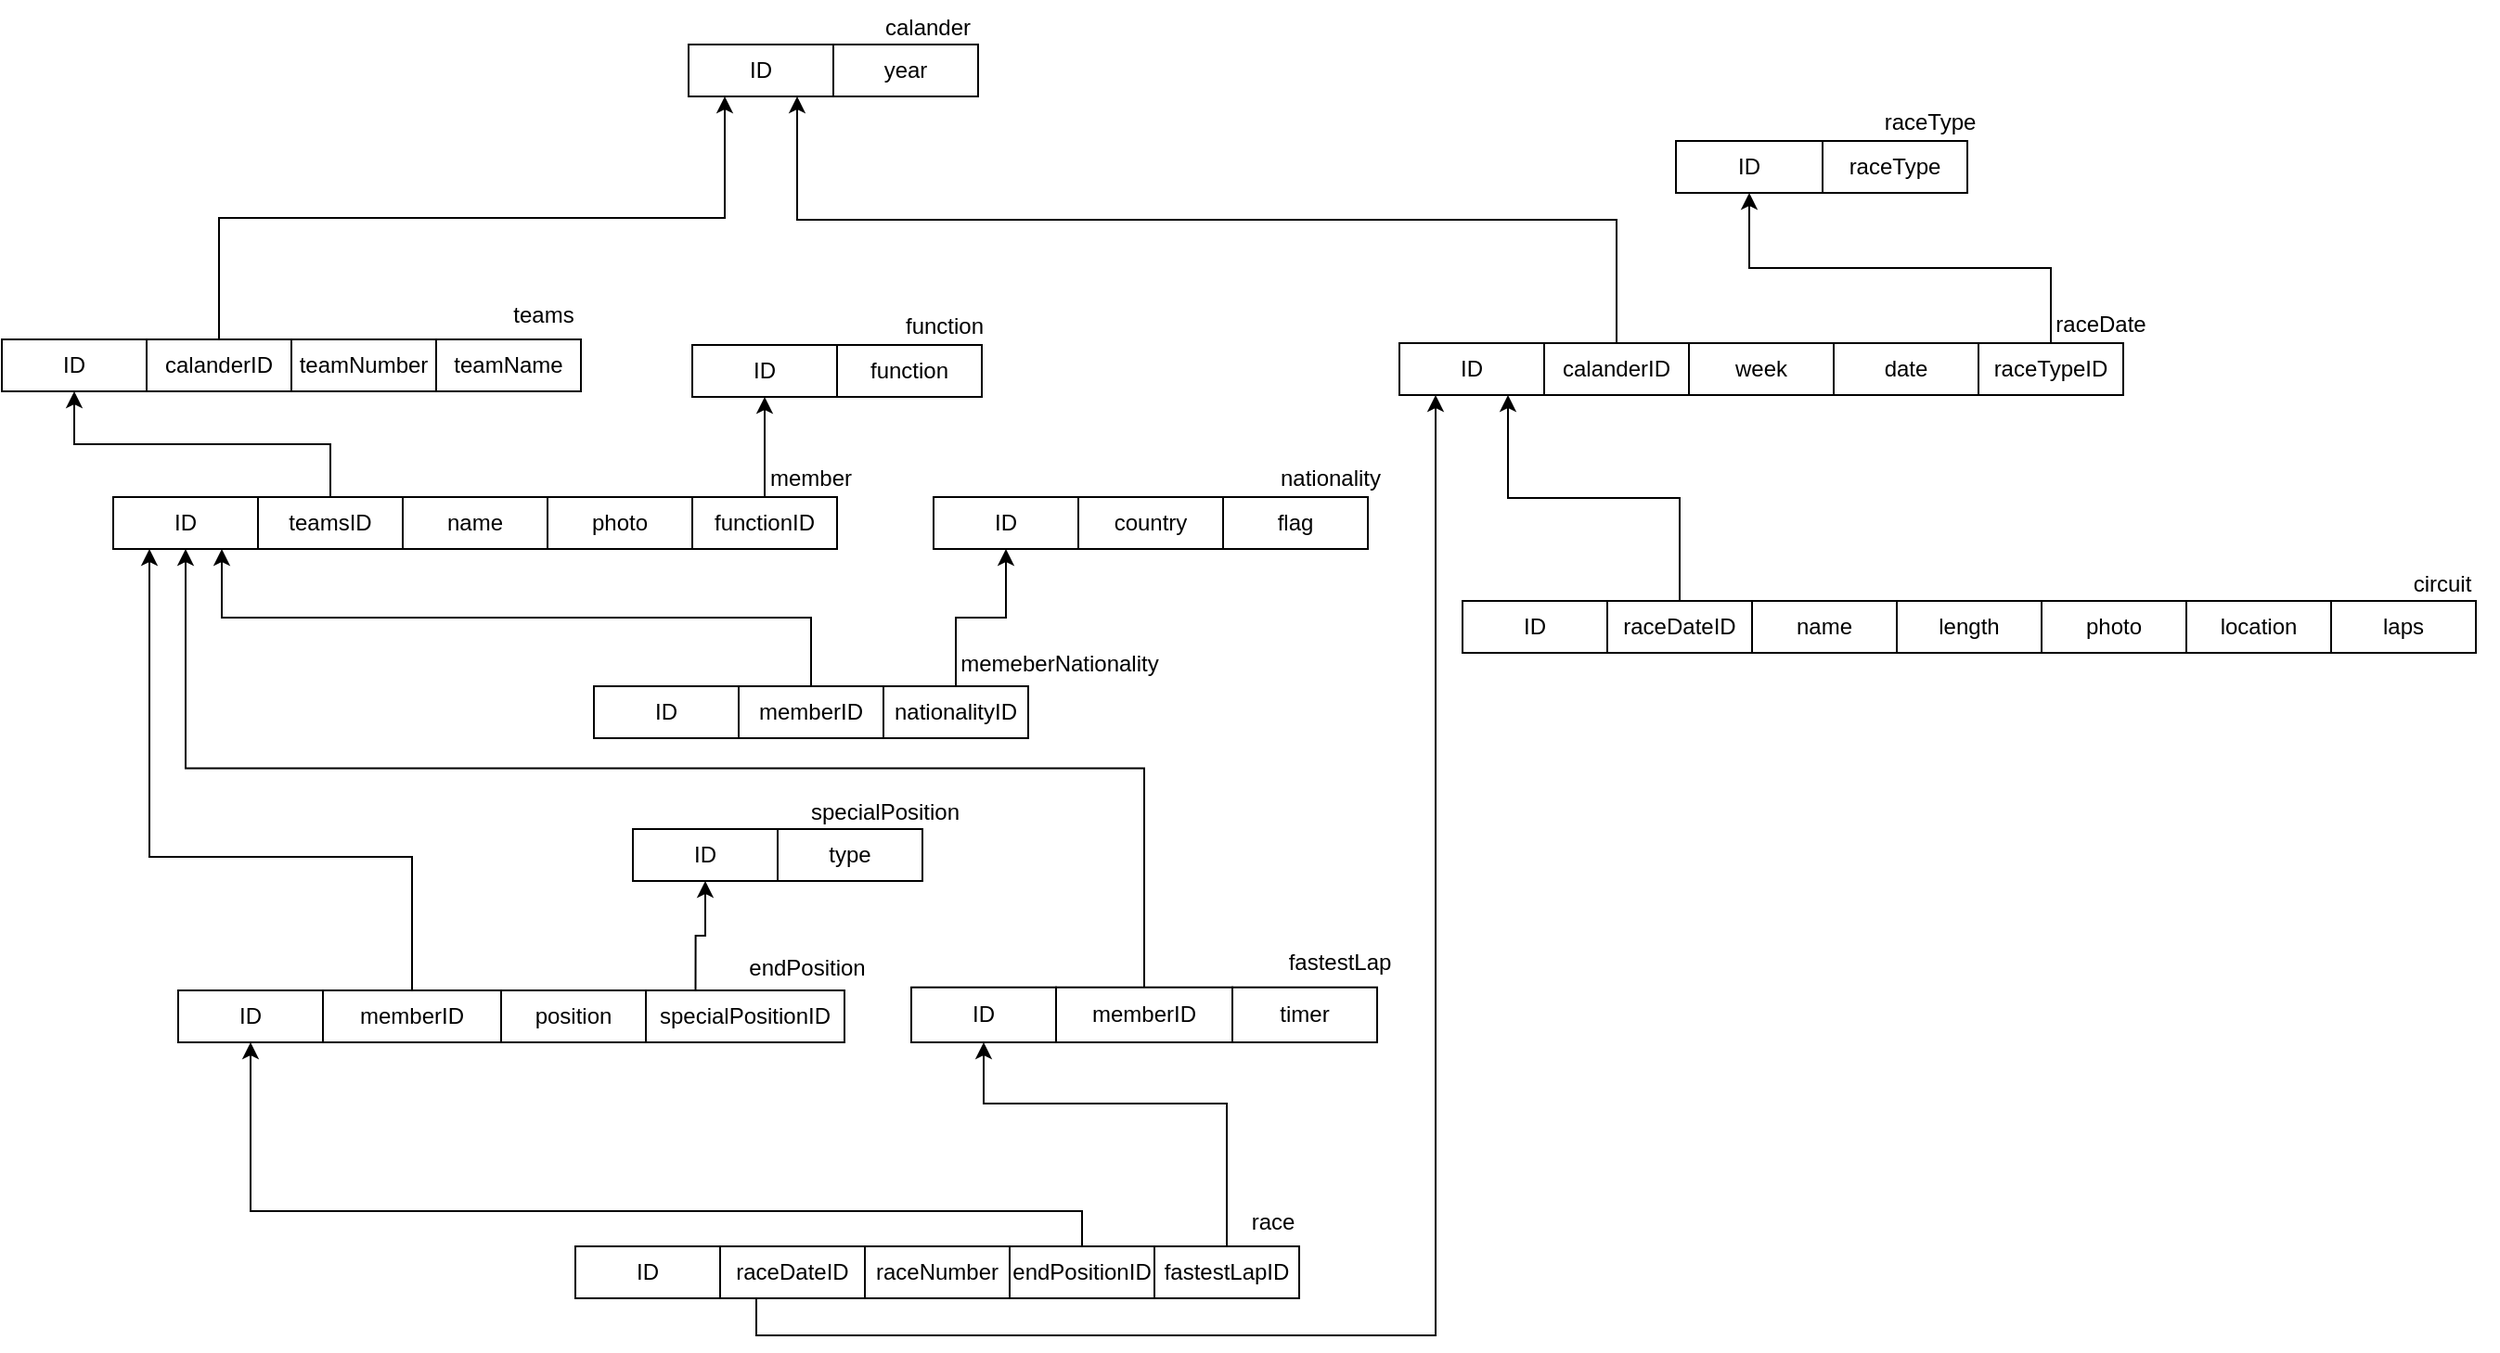 <mxfile version="12.6.5" type="device"><diagram name="strokendiagram" id="TBv32veODyfoIZgVMtyG"><mxGraphModel dx="1851" dy="1801" grid="0" gridSize="10" guides="1" tooltips="1" connect="1" arrows="1" fold="1" page="1" pageScale="1" pageWidth="827" pageHeight="1169" math="0" shadow="0"><root><mxCell id="0"/><mxCell id="1" parent="0"/><mxCell id="7wQaqScPlqzxmIeLe0jw-20" value="" style="group" parent="1" vertex="1" connectable="0"><mxGeometry x="-169" y="452" width="251" height="54" as="geometry"/></mxCell><mxCell id="7wQaqScPlqzxmIeLe0jw-7" value="ID" style="rounded=0;whiteSpace=wrap;html=1;" parent="7wQaqScPlqzxmIeLe0jw-20" vertex="1"><mxGeometry y="24.353" width="78" height="29.647" as="geometry"/></mxCell><mxCell id="7wQaqScPlqzxmIeLe0jw-8" value="memberID" style="rounded=0;whiteSpace=wrap;html=1;" parent="7wQaqScPlqzxmIeLe0jw-20" vertex="1"><mxGeometry x="78" y="24.353" width="95" height="29.647" as="geometry"/></mxCell><mxCell id="7wQaqScPlqzxmIeLe0jw-9" value="timer" style="rounded=0;whiteSpace=wrap;html=1;" parent="7wQaqScPlqzxmIeLe0jw-20" vertex="1"><mxGeometry x="173" y="24.353" width="78" height="29.647" as="geometry"/></mxCell><mxCell id="7wQaqScPlqzxmIeLe0jw-10" value="fastestLap" style="text;html=1;strokeColor=none;fillColor=none;align=center;verticalAlign=middle;whiteSpace=wrap;rounded=0;" parent="7wQaqScPlqzxmIeLe0jw-20" vertex="1"><mxGeometry x="211" width="40" height="21.176" as="geometry"/></mxCell><mxCell id="7wQaqScPlqzxmIeLe0jw-36" value="" style="group" parent="1" vertex="1" connectable="0"><mxGeometry x="-564" y="456" width="359" height="50" as="geometry"/></mxCell><mxCell id="7wQaqScPlqzxmIeLe0jw-5" value="ID" style="rounded=0;whiteSpace=wrap;html=1;" parent="7wQaqScPlqzxmIeLe0jw-36" vertex="1"><mxGeometry y="22" width="78" height="28" as="geometry"/></mxCell><mxCell id="7wQaqScPlqzxmIeLe0jw-6" value="memberID" style="rounded=0;whiteSpace=wrap;html=1;" parent="7wQaqScPlqzxmIeLe0jw-36" vertex="1"><mxGeometry x="78" y="22" width="96" height="28" as="geometry"/></mxCell><mxCell id="7wQaqScPlqzxmIeLe0jw-24" value="position" style="rounded=0;whiteSpace=wrap;html=1;" parent="7wQaqScPlqzxmIeLe0jw-36" vertex="1"><mxGeometry x="174" y="22" width="78" height="28" as="geometry"/></mxCell><mxCell id="7wQaqScPlqzxmIeLe0jw-25" value="specialPositionID" style="rounded=0;whiteSpace=wrap;html=1;" parent="7wQaqScPlqzxmIeLe0jw-36" vertex="1"><mxGeometry x="252" y="22" width="107" height="28" as="geometry"/></mxCell><mxCell id="7wQaqScPlqzxmIeLe0jw-35" value="endPosition" style="text;html=1;strokeColor=none;fillColor=none;align=center;verticalAlign=middle;whiteSpace=wrap;rounded=0;" parent="7wQaqScPlqzxmIeLe0jw-36" vertex="1"><mxGeometry x="319" width="40" height="20" as="geometry"/></mxCell><mxCell id="7wQaqScPlqzxmIeLe0jw-46" value="" style="group" parent="1" vertex="1" connectable="0"><mxGeometry x="-319" y="373" width="156" height="46" as="geometry"/></mxCell><mxCell id="7wQaqScPlqzxmIeLe0jw-43" value="ID" style="rounded=0;whiteSpace=wrap;html=1;" parent="7wQaqScPlqzxmIeLe0jw-46" vertex="1"><mxGeometry y="18" width="78" height="28" as="geometry"/></mxCell><mxCell id="7wQaqScPlqzxmIeLe0jw-44" value="type" style="rounded=0;whiteSpace=wrap;html=1;" parent="7wQaqScPlqzxmIeLe0jw-46" vertex="1"><mxGeometry x="78" y="18" width="78" height="28" as="geometry"/></mxCell><mxCell id="7wQaqScPlqzxmIeLe0jw-45" value="specialPosition" style="text;html=1;strokeColor=none;fillColor=none;align=center;verticalAlign=middle;whiteSpace=wrap;rounded=0;" parent="7wQaqScPlqzxmIeLe0jw-46" vertex="1"><mxGeometry x="116" width="40" height="18" as="geometry"/></mxCell><mxCell id="7wQaqScPlqzxmIeLe0jw-47" style="edgeStyle=orthogonalEdgeStyle;rounded=0;orthogonalLoop=1;jettySize=auto;html=1;exitX=0.25;exitY=0;exitDx=0;exitDy=0;entryX=0.5;entryY=1;entryDx=0;entryDy=0;" parent="1" source="7wQaqScPlqzxmIeLe0jw-25" target="7wQaqScPlqzxmIeLe0jw-43" edge="1"><mxGeometry relative="1" as="geometry"/></mxCell><mxCell id="7wQaqScPlqzxmIeLe0jw-64" value="" style="group" parent="1" vertex="1" connectable="0"><mxGeometry x="-659" y="104" width="312" height="51" as="geometry"/></mxCell><mxCell id="7wQaqScPlqzxmIeLe0jw-58" value="ID" style="rounded=0;whiteSpace=wrap;html=1;" parent="7wQaqScPlqzxmIeLe0jw-64" vertex="1"><mxGeometry y="23" width="78" height="28" as="geometry"/></mxCell><mxCell id="7wQaqScPlqzxmIeLe0jw-59" value="calanderID" style="rounded=0;whiteSpace=wrap;html=1;" parent="7wQaqScPlqzxmIeLe0jw-64" vertex="1"><mxGeometry x="78" y="23" width="78" height="28" as="geometry"/></mxCell><mxCell id="7wQaqScPlqzxmIeLe0jw-60" value="teamNumber" style="rounded=0;whiteSpace=wrap;html=1;" parent="7wQaqScPlqzxmIeLe0jw-64" vertex="1"><mxGeometry x="156" y="23" width="78" height="28" as="geometry"/></mxCell><mxCell id="7wQaqScPlqzxmIeLe0jw-61" value="teamName" style="rounded=0;whiteSpace=wrap;html=1;" parent="7wQaqScPlqzxmIeLe0jw-64" vertex="1"><mxGeometry x="234" y="23" width="78" height="28" as="geometry"/></mxCell><mxCell id="7wQaqScPlqzxmIeLe0jw-63" value="teams" style="text;html=1;strokeColor=none;fillColor=none;align=center;verticalAlign=middle;whiteSpace=wrap;rounded=0;" parent="7wQaqScPlqzxmIeLe0jw-64" vertex="1"><mxGeometry x="272" width="40" height="20" as="geometry"/></mxCell><mxCell id="7wQaqScPlqzxmIeLe0jw-77" style="edgeStyle=orthogonalEdgeStyle;rounded=0;orthogonalLoop=1;jettySize=auto;html=1;exitX=0.5;exitY=0;exitDx=0;exitDy=0;entryX=0.5;entryY=1;entryDx=0;entryDy=0;" parent="1" source="7wQaqScPlqzxmIeLe0jw-68" target="7wQaqScPlqzxmIeLe0jw-58" edge="1"><mxGeometry relative="1" as="geometry"/></mxCell><mxCell id="7wQaqScPlqzxmIeLe0jw-88" value="" style="group" parent="1" vertex="1" connectable="0"><mxGeometry x="-157" y="192" width="234" height="48" as="geometry"/></mxCell><mxCell id="7wQaqScPlqzxmIeLe0jw-84" value="nationality" style="text;html=1;strokeColor=none;fillColor=none;align=center;verticalAlign=middle;whiteSpace=wrap;rounded=0;" parent="7wQaqScPlqzxmIeLe0jw-88" vertex="1"><mxGeometry x="194" width="40" height="20" as="geometry"/></mxCell><mxCell id="7wQaqScPlqzxmIeLe0jw-85" value="" style="group" parent="7wQaqScPlqzxmIeLe0jw-88" vertex="1" connectable="0"><mxGeometry y="20" width="234" height="28" as="geometry"/></mxCell><mxCell id="7wQaqScPlqzxmIeLe0jw-78" value="ID" style="rounded=0;whiteSpace=wrap;html=1;" parent="7wQaqScPlqzxmIeLe0jw-85" vertex="1"><mxGeometry width="78" height="28" as="geometry"/></mxCell><mxCell id="7wQaqScPlqzxmIeLe0jw-79" value="country" style="rounded=0;whiteSpace=wrap;html=1;" parent="7wQaqScPlqzxmIeLe0jw-85" vertex="1"><mxGeometry x="78" width="78" height="28" as="geometry"/></mxCell><mxCell id="7wQaqScPlqzxmIeLe0jw-81" value="flag" style="rounded=0;whiteSpace=wrap;html=1;" parent="7wQaqScPlqzxmIeLe0jw-85" vertex="1"><mxGeometry x="156" width="78" height="28" as="geometry"/></mxCell><mxCell id="7wQaqScPlqzxmIeLe0jw-91" value="" style="group" parent="1" vertex="1" connectable="0"><mxGeometry x="-287" y="110" width="156" height="48" as="geometry"/></mxCell><mxCell id="4slm2D7jlm8gOB_GEF2G-6" value="ID" style="rounded=0;whiteSpace=wrap;html=1;" parent="7wQaqScPlqzxmIeLe0jw-91" vertex="1"><mxGeometry y="20" width="78" height="28" as="geometry"/></mxCell><mxCell id="7wQaqScPlqzxmIeLe0jw-89" value="function" style="rounded=0;whiteSpace=wrap;html=1;" parent="7wQaqScPlqzxmIeLe0jw-91" vertex="1"><mxGeometry x="78" y="20" width="78" height="28" as="geometry"/></mxCell><mxCell id="7wQaqScPlqzxmIeLe0jw-90" value="function" style="text;html=1;strokeColor=none;fillColor=none;align=center;verticalAlign=middle;whiteSpace=wrap;rounded=0;" parent="7wQaqScPlqzxmIeLe0jw-91" vertex="1"><mxGeometry x="116" width="40" height="20" as="geometry"/></mxCell><mxCell id="7wQaqScPlqzxmIeLe0jw-92" style="edgeStyle=orthogonalEdgeStyle;rounded=0;orthogonalLoop=1;jettySize=auto;html=1;exitX=0.5;exitY=0;exitDx=0;exitDy=0;entryX=0.5;entryY=1;entryDx=0;entryDy=0;" parent="1" source="7wQaqScPlqzxmIeLe0jw-73" target="4slm2D7jlm8gOB_GEF2G-6" edge="1"><mxGeometry relative="1" as="geometry"/></mxCell><mxCell id="7wQaqScPlqzxmIeLe0jw-98" style="edgeStyle=orthogonalEdgeStyle;rounded=0;orthogonalLoop=1;jettySize=auto;html=1;exitX=0.5;exitY=0;exitDx=0;exitDy=0;entryX=0.25;entryY=1;entryDx=0;entryDy=0;" parent="1" source="7wQaqScPlqzxmIeLe0jw-59" target="4slm2D7jlm8gOB_GEF2G-8" edge="1"><mxGeometry relative="1" as="geometry"/></mxCell><mxCell id="CL6kqbkRlbU5LLyj55f5-6" value="" style="group" parent="1" vertex="1" connectable="0"><mxGeometry x="-599" y="192" width="396" height="48" as="geometry"/></mxCell><mxCell id="7wQaqScPlqzxmIeLe0jw-66" value="ID" style="rounded=0;whiteSpace=wrap;html=1;" parent="CL6kqbkRlbU5LLyj55f5-6" vertex="1"><mxGeometry y="20" width="78" height="28" as="geometry"/></mxCell><mxCell id="7wQaqScPlqzxmIeLe0jw-68" value="teamsID" style="rounded=0;whiteSpace=wrap;html=1;" parent="CL6kqbkRlbU5LLyj55f5-6" vertex="1"><mxGeometry x="78" y="20" width="78" height="28" as="geometry"/></mxCell><mxCell id="7wQaqScPlqzxmIeLe0jw-69" value="name" style="rounded=0;whiteSpace=wrap;html=1;" parent="CL6kqbkRlbU5LLyj55f5-6" vertex="1"><mxGeometry x="156" y="20" width="78" height="28" as="geometry"/></mxCell><mxCell id="7wQaqScPlqzxmIeLe0jw-72" value="photo" style="rounded=0;whiteSpace=wrap;html=1;" parent="CL6kqbkRlbU5LLyj55f5-6" vertex="1"><mxGeometry x="234" y="20" width="78" height="28" as="geometry"/></mxCell><mxCell id="7wQaqScPlqzxmIeLe0jw-73" value="functionID" style="rounded=0;whiteSpace=wrap;html=1;" parent="CL6kqbkRlbU5LLyj55f5-6" vertex="1"><mxGeometry x="312" y="20" width="78" height="28" as="geometry"/></mxCell><mxCell id="7wQaqScPlqzxmIeLe0jw-74" value="member" style="text;html=1;strokeColor=none;fillColor=none;align=center;verticalAlign=middle;whiteSpace=wrap;rounded=0;" parent="CL6kqbkRlbU5LLyj55f5-6" vertex="1"><mxGeometry x="356" width="40" height="20" as="geometry"/></mxCell><mxCell id="CL6kqbkRlbU5LLyj55f5-8" style="edgeStyle=orthogonalEdgeStyle;rounded=0;orthogonalLoop=1;jettySize=auto;html=1;exitX=0.5;exitY=0;exitDx=0;exitDy=0;entryX=0.5;entryY=1;entryDx=0;entryDy=0;" parent="1" source="CL6kqbkRlbU5LLyj55f5-4" target="7wQaqScPlqzxmIeLe0jw-78" edge="1"><mxGeometry relative="1" as="geometry"/></mxCell><mxCell id="CL6kqbkRlbU5LLyj55f5-12" value="" style="group" parent="1" vertex="1" connectable="0"><mxGeometry x="-340" y="292" width="271" height="50" as="geometry"/></mxCell><mxCell id="CL6kqbkRlbU5LLyj55f5-7" value="" style="group" parent="CL6kqbkRlbU5LLyj55f5-12" vertex="1" connectable="0"><mxGeometry y="2" width="234" height="48" as="geometry"/></mxCell><mxCell id="CL6kqbkRlbU5LLyj55f5-2" value="ID" style="rounded=0;whiteSpace=wrap;html=1;" parent="CL6kqbkRlbU5LLyj55f5-7" vertex="1"><mxGeometry y="20" width="78" height="28" as="geometry"/></mxCell><mxCell id="CL6kqbkRlbU5LLyj55f5-3" value="memberID" style="rounded=0;whiteSpace=wrap;html=1;" parent="CL6kqbkRlbU5LLyj55f5-7" vertex="1"><mxGeometry x="78" y="20" width="78" height="28" as="geometry"/></mxCell><mxCell id="CL6kqbkRlbU5LLyj55f5-4" value="nationalityID" style="rounded=0;whiteSpace=wrap;html=1;" parent="CL6kqbkRlbU5LLyj55f5-7" vertex="1"><mxGeometry x="156" y="20" width="78" height="28" as="geometry"/></mxCell><mxCell id="CL6kqbkRlbU5LLyj55f5-5" value="memeberNationality" style="text;html=1;strokeColor=none;fillColor=none;align=center;verticalAlign=middle;whiteSpace=wrap;rounded=0;" parent="CL6kqbkRlbU5LLyj55f5-12" vertex="1"><mxGeometry x="231" width="40" height="20" as="geometry"/></mxCell><mxCell id="pB0Sw74e4URUIpOXhN5_-28" style="edgeStyle=orthogonalEdgeStyle;rounded=0;orthogonalLoop=1;jettySize=auto;html=1;exitX=0.5;exitY=0;exitDx=0;exitDy=0;entryX=0.5;entryY=1;entryDx=0;entryDy=0;" edge="1" parent="1" source="pB0Sw74e4URUIpOXhN5_-20" target="pB0Sw74e4URUIpOXhN5_-24"><mxGeometry relative="1" as="geometry"/></mxCell><mxCell id="pB0Sw74e4URUIpOXhN5_-27" value="" style="group" vertex="1" connectable="0" parent="1"><mxGeometry x="243" width="157" height="48" as="geometry"/></mxCell><mxCell id="pB0Sw74e4URUIpOXhN5_-24" value="ID" style="rounded=0;whiteSpace=wrap;html=1;" vertex="1" parent="pB0Sw74e4URUIpOXhN5_-27"><mxGeometry y="20" width="79" height="28" as="geometry"/></mxCell><mxCell id="pB0Sw74e4URUIpOXhN5_-25" value="raceType" style="rounded=0;whiteSpace=wrap;html=1;" vertex="1" parent="pB0Sw74e4URUIpOXhN5_-27"><mxGeometry x="79" y="20" width="78" height="28" as="geometry"/></mxCell><mxCell id="pB0Sw74e4URUIpOXhN5_-26" value="raceType" style="text;html=1;strokeColor=none;fillColor=none;align=center;verticalAlign=middle;whiteSpace=wrap;rounded=0;" vertex="1" parent="pB0Sw74e4URUIpOXhN5_-27"><mxGeometry x="117" width="40" height="20" as="geometry"/></mxCell><mxCell id="pB0Sw74e4URUIpOXhN5_-37" value="" style="group" vertex="1" connectable="0" parent="1"><mxGeometry x="-289" y="-56" width="159" height="52" as="geometry"/></mxCell><mxCell id="4slm2D7jlm8gOB_GEF2G-8" value="ID" style="rounded=0;whiteSpace=wrap;html=1;" parent="pB0Sw74e4URUIpOXhN5_-37" vertex="1"><mxGeometry y="24" width="78" height="28" as="geometry"/></mxCell><mxCell id="4slm2D7jlm8gOB_GEF2G-9" value="year" style="rounded=0;whiteSpace=wrap;html=1;" parent="pB0Sw74e4URUIpOXhN5_-37" vertex="1"><mxGeometry x="78" y="24" width="78" height="28" as="geometry"/></mxCell><mxCell id="4slm2D7jlm8gOB_GEF2G-12" value="calander" style="text;html=1;strokeColor=none;fillColor=none;align=center;verticalAlign=middle;whiteSpace=wrap;rounded=0;" parent="pB0Sw74e4URUIpOXhN5_-37" vertex="1"><mxGeometry x="99" width="60" height="30" as="geometry"/></mxCell><mxCell id="pB0Sw74e4URUIpOXhN5_-38" value="" style="group" vertex="1" connectable="0" parent="1"><mxGeometry x="94" y="109" width="398" height="48" as="geometry"/></mxCell><mxCell id="pB0Sw74e4URUIpOXhN5_-18" value="week" style="rounded=0;whiteSpace=wrap;html=1;" vertex="1" parent="pB0Sw74e4URUIpOXhN5_-38"><mxGeometry x="156" y="20" width="78" height="28" as="geometry"/></mxCell><mxCell id="pB0Sw74e4URUIpOXhN5_-19" value="date" style="rounded=0;whiteSpace=wrap;html=1;" vertex="1" parent="pB0Sw74e4URUIpOXhN5_-38"><mxGeometry x="234" y="20" width="78" height="28" as="geometry"/></mxCell><mxCell id="pB0Sw74e4URUIpOXhN5_-20" value="raceTypeID" style="rounded=0;whiteSpace=wrap;html=1;" vertex="1" parent="pB0Sw74e4URUIpOXhN5_-38"><mxGeometry x="312" y="20" width="78" height="28" as="geometry"/></mxCell><mxCell id="pB0Sw74e4URUIpOXhN5_-34" value="calanderID" style="rounded=0;whiteSpace=wrap;html=1;" vertex="1" parent="pB0Sw74e4URUIpOXhN5_-38"><mxGeometry x="78" y="20" width="78" height="28" as="geometry"/></mxCell><mxCell id="pB0Sw74e4URUIpOXhN5_-35" value="ID" style="rounded=0;whiteSpace=wrap;html=1;" vertex="1" parent="pB0Sw74e4URUIpOXhN5_-38"><mxGeometry y="20" width="78" height="28" as="geometry"/></mxCell><mxCell id="pB0Sw74e4URUIpOXhN5_-36" value="raceDate" style="text;html=1;strokeColor=none;fillColor=none;align=center;verticalAlign=middle;whiteSpace=wrap;rounded=0;" vertex="1" parent="pB0Sw74e4URUIpOXhN5_-38"><mxGeometry x="358" width="40" height="20" as="geometry"/></mxCell><mxCell id="pB0Sw74e4URUIpOXhN5_-41" value="" style="group" vertex="1" connectable="0" parent="1"><mxGeometry x="128" y="244" width="558" height="52" as="geometry"/></mxCell><mxCell id="4slm2D7jlm8gOB_GEF2G-16" value="ID" style="rounded=0;whiteSpace=wrap;html=1;" parent="pB0Sw74e4URUIpOXhN5_-41" vertex="1"><mxGeometry y="24" width="78" height="28" as="geometry"/></mxCell><mxCell id="4slm2D7jlm8gOB_GEF2G-17" value="name" style="rounded=0;whiteSpace=wrap;html=1;" parent="pB0Sw74e4URUIpOXhN5_-41" vertex="1"><mxGeometry x="156" y="24" width="78" height="28" as="geometry"/></mxCell><mxCell id="4slm2D7jlm8gOB_GEF2G-18" value="length" style="rounded=0;whiteSpace=wrap;html=1;" parent="pB0Sw74e4URUIpOXhN5_-41" vertex="1"><mxGeometry x="234" y="24" width="78" height="28" as="geometry"/></mxCell><mxCell id="4slm2D7jlm8gOB_GEF2G-19" value="photo" style="rounded=0;whiteSpace=wrap;html=1;" parent="pB0Sw74e4URUIpOXhN5_-41" vertex="1"><mxGeometry x="312" y="24" width="78" height="28" as="geometry"/></mxCell><mxCell id="4slm2D7jlm8gOB_GEF2G-20" value="location" style="rounded=0;whiteSpace=wrap;html=1;" parent="pB0Sw74e4URUIpOXhN5_-41" vertex="1"><mxGeometry x="390" y="24" width="78" height="28" as="geometry"/></mxCell><mxCell id="4slm2D7jlm8gOB_GEF2G-21" value="circuit" style="text;html=1;strokeColor=none;fillColor=none;align=center;verticalAlign=middle;whiteSpace=wrap;rounded=0;" parent="pB0Sw74e4URUIpOXhN5_-41" vertex="1"><mxGeometry x="498" width="60" height="30" as="geometry"/></mxCell><mxCell id="4slm2D7jlm8gOB_GEF2G-23" value="laps" style="rounded=0;whiteSpace=wrap;html=1;" parent="pB0Sw74e4URUIpOXhN5_-41" vertex="1"><mxGeometry x="468" y="24" width="78" height="28" as="geometry"/></mxCell><mxCell id="pB0Sw74e4URUIpOXhN5_-29" value="raceDateID" style="rounded=0;whiteSpace=wrap;html=1;" vertex="1" parent="pB0Sw74e4URUIpOXhN5_-41"><mxGeometry x="78" y="24" width="78" height="28" as="geometry"/></mxCell><mxCell id="pB0Sw74e4URUIpOXhN5_-43" style="edgeStyle=orthogonalEdgeStyle;rounded=0;orthogonalLoop=1;jettySize=auto;html=1;exitX=0.5;exitY=0;exitDx=0;exitDy=0;entryX=0.75;entryY=1;entryDx=0;entryDy=0;" edge="1" parent="1" source="pB0Sw74e4URUIpOXhN5_-29" target="pB0Sw74e4URUIpOXhN5_-35"><mxGeometry relative="1" as="geometry"/></mxCell><mxCell id="pB0Sw74e4URUIpOXhN5_-44" value="" style="group" vertex="1" connectable="0" parent="1"><mxGeometry x="-350" y="588" width="403" height="56" as="geometry"/></mxCell><mxCell id="4slm2D7jlm8gOB_GEF2G-32" value="race" style="text;html=1;strokeColor=none;fillColor=none;align=center;verticalAlign=middle;whiteSpace=wrap;rounded=0;" parent="pB0Sw74e4URUIpOXhN5_-44" vertex="1"><mxGeometry x="349" width="54" height="30" as="geometry"/></mxCell><mxCell id="pB0Sw74e4URUIpOXhN5_-42" value="" style="group" vertex="1" connectable="0" parent="pB0Sw74e4URUIpOXhN5_-44"><mxGeometry y="28" width="390" height="28" as="geometry"/></mxCell><mxCell id="7wQaqScPlqzxmIeLe0jw-19" value="fastestLapID" style="rounded=0;whiteSpace=wrap;html=1;" parent="pB0Sw74e4URUIpOXhN5_-42" vertex="1"><mxGeometry x="312" width="78" height="28" as="geometry"/></mxCell><mxCell id="4slm2D7jlm8gOB_GEF2G-14" value="ID" style="rounded=0;whiteSpace=wrap;html=1;" parent="pB0Sw74e4URUIpOXhN5_-42" vertex="1"><mxGeometry width="78" height="28" as="geometry"/></mxCell><mxCell id="4slm2D7jlm8gOB_GEF2G-33" value="endPositionID" style="rounded=0;whiteSpace=wrap;html=1;" parent="pB0Sw74e4URUIpOXhN5_-42" vertex="1"><mxGeometry x="234" width="78" height="28" as="geometry"/></mxCell><mxCell id="7wQaqScPlqzxmIeLe0jw-1" value="raceNumber" style="rounded=0;whiteSpace=wrap;html=1;" parent="pB0Sw74e4URUIpOXhN5_-42" vertex="1"><mxGeometry x="156" width="78" height="28" as="geometry"/></mxCell><mxCell id="pB0Sw74e4URUIpOXhN5_-40" value="raceDateID" style="rounded=0;whiteSpace=wrap;html=1;" vertex="1" parent="pB0Sw74e4URUIpOXhN5_-42"><mxGeometry x="78" width="78" height="28" as="geometry"/></mxCell><mxCell id="pB0Sw74e4URUIpOXhN5_-48" style="edgeStyle=orthogonalEdgeStyle;rounded=0;orthogonalLoop=1;jettySize=auto;html=1;exitX=0.5;exitY=0;exitDx=0;exitDy=0;entryX=0.5;entryY=1;entryDx=0;entryDy=0;" edge="1" parent="1" source="7wQaqScPlqzxmIeLe0jw-19" target="7wQaqScPlqzxmIeLe0jw-7"><mxGeometry relative="1" as="geometry"><Array as="points"><mxPoint x="1" y="539"/><mxPoint x="-130" y="539"/></Array></mxGeometry></mxCell><mxCell id="pB0Sw74e4URUIpOXhN5_-49" style="edgeStyle=orthogonalEdgeStyle;rounded=0;orthogonalLoop=1;jettySize=auto;html=1;exitX=0.5;exitY=0;exitDx=0;exitDy=0;entryX=0.5;entryY=1;entryDx=0;entryDy=0;" edge="1" parent="1" source="4slm2D7jlm8gOB_GEF2G-33" target="7wQaqScPlqzxmIeLe0jw-5"><mxGeometry relative="1" as="geometry"><Array as="points"><mxPoint x="-77" y="597"/><mxPoint x="-525" y="597"/></Array></mxGeometry></mxCell><mxCell id="pB0Sw74e4URUIpOXhN5_-50" style="edgeStyle=orthogonalEdgeStyle;rounded=0;orthogonalLoop=1;jettySize=auto;html=1;exitX=0.5;exitY=0;exitDx=0;exitDy=0;entryX=0.25;entryY=1;entryDx=0;entryDy=0;" edge="1" parent="1" source="7wQaqScPlqzxmIeLe0jw-6" target="7wQaqScPlqzxmIeLe0jw-66"><mxGeometry relative="1" as="geometry"><Array as="points"><mxPoint x="-438" y="406"/><mxPoint x="-579" y="406"/></Array></mxGeometry></mxCell><mxCell id="pB0Sw74e4URUIpOXhN5_-51" style="edgeStyle=orthogonalEdgeStyle;rounded=0;orthogonalLoop=1;jettySize=auto;html=1;exitX=0.5;exitY=0;exitDx=0;exitDy=0;entryX=0.5;entryY=1;entryDx=0;entryDy=0;" edge="1" parent="1" source="7wQaqScPlqzxmIeLe0jw-8" target="7wQaqScPlqzxmIeLe0jw-66"><mxGeometry relative="1" as="geometry"/></mxCell><mxCell id="pB0Sw74e4URUIpOXhN5_-52" style="edgeStyle=orthogonalEdgeStyle;rounded=0;orthogonalLoop=1;jettySize=auto;html=1;exitX=0.5;exitY=0;exitDx=0;exitDy=0;entryX=0.75;entryY=1;entryDx=0;entryDy=0;" edge="1" parent="1" source="CL6kqbkRlbU5LLyj55f5-3" target="7wQaqScPlqzxmIeLe0jw-66"><mxGeometry relative="1" as="geometry"/></mxCell><mxCell id="pB0Sw74e4URUIpOXhN5_-54" style="edgeStyle=orthogonalEdgeStyle;rounded=0;orthogonalLoop=1;jettySize=auto;html=1;exitX=0.5;exitY=0;exitDx=0;exitDy=0;entryX=0.75;entryY=1;entryDx=0;entryDy=0;" edge="1" parent="1" source="pB0Sw74e4URUIpOXhN5_-34" target="4slm2D7jlm8gOB_GEF2G-8"><mxGeometry relative="1" as="geometry"/></mxCell><mxCell id="pB0Sw74e4URUIpOXhN5_-57" style="edgeStyle=orthogonalEdgeStyle;rounded=0;orthogonalLoop=1;jettySize=auto;html=1;exitX=0.25;exitY=1;exitDx=0;exitDy=0;entryX=0.25;entryY=1;entryDx=0;entryDy=0;" edge="1" parent="1" source="pB0Sw74e4URUIpOXhN5_-40" target="pB0Sw74e4URUIpOXhN5_-35"><mxGeometry relative="1" as="geometry"/></mxCell></root></mxGraphModel></diagram></mxfile>
